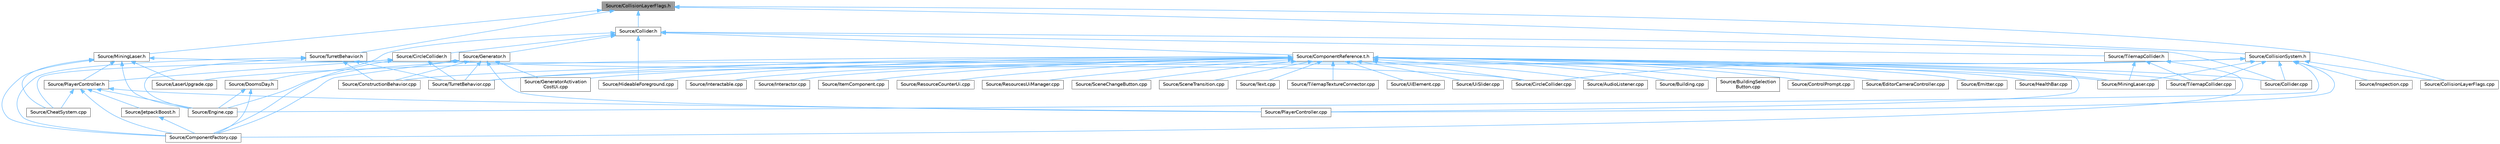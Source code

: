 digraph "Source/CollisionLayerFlags.h"
{
 // LATEX_PDF_SIZE
  bgcolor="transparent";
  edge [fontname=Helvetica,fontsize=10,labelfontname=Helvetica,labelfontsize=10];
  node [fontname=Helvetica,fontsize=10,shape=box,height=0.2,width=0.4];
  Node1 [id="Node000001",label="Source/CollisionLayerFlags.h",height=0.2,width=0.4,color="gray40", fillcolor="grey60", style="filled", fontcolor="black",tooltip="struct that determines which collision layers to interact with"];
  Node1 -> Node2 [id="edge1_Node000001_Node000002",dir="back",color="steelblue1",style="solid",tooltip=" "];
  Node2 [id="Node000002",label="Source/Collider.h",height=0.2,width=0.4,color="grey40", fillcolor="white", style="filled",URL="$de/d94/Collider_8h.html",tooltip="Base component for detecting collisions."];
  Node2 -> Node3 [id="edge2_Node000002_Node000003",dir="back",color="steelblue1",style="solid",tooltip=" "];
  Node3 [id="Node000003",label="Source/CircleCollider.h",height=0.2,width=0.4,color="grey40", fillcolor="white", style="filled",URL="$dc/d8f/CircleCollider_8h.html",tooltip="Circle-shaped collider."];
  Node3 -> Node4 [id="edge3_Node000003_Node000004",dir="back",color="steelblue1",style="solid",tooltip=" "];
  Node4 [id="Node000004",label="Source/CheatSystem.cpp",height=0.2,width=0.4,color="grey40", fillcolor="white", style="filled",URL="$da/d87/CheatSystem_8cpp.html",tooltip="CheatSystem Class definition."];
  Node3 -> Node5 [id="edge4_Node000003_Node000005",dir="back",color="steelblue1",style="solid",tooltip=" "];
  Node5 [id="Node000005",label="Source/CircleCollider.cpp",height=0.2,width=0.4,color="grey40", fillcolor="white", style="filled",URL="$db/db5/CircleCollider_8cpp.html",tooltip="Circle-shaped collider."];
  Node3 -> Node6 [id="edge5_Node000003_Node000006",dir="back",color="steelblue1",style="solid",tooltip=" "];
  Node6 [id="Node000006",label="Source/ComponentFactory.cpp",height=0.2,width=0.4,color="grey40", fillcolor="white", style="filled",URL="$dc/def/ComponentFactory_8cpp.html",tooltip="Definitions for the component factory class."];
  Node3 -> Node7 [id="edge6_Node000003_Node000007",dir="back",color="steelblue1",style="solid",tooltip=" "];
  Node7 [id="Node000007",label="Source/PlayerController.h",height=0.2,width=0.4,color="grey40", fillcolor="white", style="filled",URL="$db/db4/PlayerController_8h.html",tooltip="PlayerController Behaviour Class."];
  Node7 -> Node4 [id="edge7_Node000007_Node000004",dir="back",color="steelblue1",style="solid",tooltip=" "];
  Node7 -> Node6 [id="edge8_Node000007_Node000006",dir="back",color="steelblue1",style="solid",tooltip=" "];
  Node7 -> Node8 [id="edge9_Node000007_Node000008",dir="back",color="steelblue1",style="solid",tooltip=" "];
  Node8 [id="Node000008",label="Source/Engine.cpp",height=0.2,width=0.4,color="grey40", fillcolor="white", style="filled",URL="$d6/d0c/Engine_8cpp.html",tooltip="Engine class."];
  Node7 -> Node9 [id="edge10_Node000007_Node000009",dir="back",color="steelblue1",style="solid",tooltip=" "];
  Node9 [id="Node000009",label="Source/JetpackBoost.h",height=0.2,width=0.4,color="grey40", fillcolor="white", style="filled",URL="$da/d88/JetpackBoost_8h_source.html",tooltip=" "];
  Node9 -> Node6 [id="edge11_Node000009_Node000006",dir="back",color="steelblue1",style="solid",tooltip=" "];
  Node7 -> Node10 [id="edge12_Node000007_Node000010",dir="back",color="steelblue1",style="solid",tooltip=" "];
  Node10 [id="Node000010",label="Source/PlayerController.cpp",height=0.2,width=0.4,color="grey40", fillcolor="white", style="filled",URL="$d3/d7e/PlayerController_8cpp.html",tooltip="PlayerController Behaviour Class."];
  Node3 -> Node11 [id="edge13_Node000003_Node000011",dir="back",color="steelblue1",style="solid",tooltip=" "];
  Node11 [id="Node000011",label="Source/TurretBehavior.cpp",height=0.2,width=0.4,color="grey40", fillcolor="white", style="filled",URL="$dc/d0a/TurretBehavior_8cpp.html",tooltip="Behavior Compenent for Basic Turret"];
  Node2 -> Node12 [id="edge14_Node000002_Node000012",dir="back",color="steelblue1",style="solid",tooltip=" "];
  Node12 [id="Node000012",label="Source/Collider.cpp",height=0.2,width=0.4,color="grey40", fillcolor="white", style="filled",URL="$d5/dab/Collider_8cpp.html",tooltip="Base component for detecting collisions."];
  Node2 -> Node13 [id="edge15_Node000002_Node000013",dir="back",color="steelblue1",style="solid",tooltip=" "];
  Node13 [id="Node000013",label="Source/ComponentReference.t.h",height=0.2,width=0.4,color="grey40", fillcolor="white", style="filled",URL="$da/d20/ComponentReference_8t_8h.html",tooltip="a reference to a component in the scene"];
  Node13 -> Node14 [id="edge16_Node000013_Node000014",dir="back",color="steelblue1",style="solid",tooltip=" "];
  Node14 [id="Node000014",label="Source/AudioListener.cpp",height=0.2,width=0.4,color="grey40", fillcolor="white", style="filled",URL="$d4/da8/AudioListener_8cpp.html",tooltip="Component that picks up spatial audio."];
  Node13 -> Node15 [id="edge17_Node000013_Node000015",dir="back",color="steelblue1",style="solid",tooltip=" "];
  Node15 [id="Node000015",label="Source/Building.cpp",height=0.2,width=0.4,color="grey40", fillcolor="white", style="filled",URL="$da/d23/Building_8cpp.html",tooltip="Building Component Class."];
  Node13 -> Node16 [id="edge18_Node000013_Node000016",dir="back",color="steelblue1",style="solid",tooltip=" "];
  Node16 [id="Node000016",label="Source/BuildingSelection\lButton.cpp",height=0.2,width=0.4,color="grey40", fillcolor="white", style="filled",URL="$db/d86/BuildingSelectionButton_8cpp.html",tooltip="button that selects which building the ConstructionManager should place"];
  Node13 -> Node5 [id="edge19_Node000013_Node000005",dir="back",color="steelblue1",style="solid",tooltip=" "];
  Node13 -> Node12 [id="edge20_Node000013_Node000012",dir="back",color="steelblue1",style="solid",tooltip=" "];
  Node13 -> Node17 [id="edge21_Node000013_Node000017",dir="back",color="steelblue1",style="solid",tooltip=" "];
  Node17 [id="Node000017",label="Source/ConstructionBehavior.cpp",height=0.2,width=0.4,color="grey40", fillcolor="white", style="filled",URL="$d7/ded/ConstructionBehavior_8cpp.html",tooltip="handles the construction of towers and modification of terrain"];
  Node13 -> Node18 [id="edge22_Node000013_Node000018",dir="back",color="steelblue1",style="solid",tooltip=" "];
  Node18 [id="Node000018",label="Source/ControlPrompt.cpp",height=0.2,width=0.4,color="grey40", fillcolor="white", style="filled",URL="$d2/d66/ControlPrompt_8cpp.html",tooltip="Displays a control prompt for an ActionReference."];
  Node13 -> Node19 [id="edge23_Node000013_Node000019",dir="back",color="steelblue1",style="solid",tooltip=" "];
  Node19 [id="Node000019",label="Source/EditorCameraController.cpp",height=0.2,width=0.4,color="grey40", fillcolor="white", style="filled",URL="$d4/d1e/EditorCameraController_8cpp.html",tooltip="controls the camera while in the editor"];
  Node13 -> Node20 [id="edge24_Node000013_Node000020",dir="back",color="steelblue1",style="solid",tooltip=" "];
  Node20 [id="Node000020",label="Source/Emitter.cpp",height=0.2,width=0.4,color="grey40", fillcolor="white", style="filled",URL="$da/d4e/Emitter_8cpp.html",tooltip="Controls timing of particle emissions, and their init data."];
  Node13 -> Node21 [id="edge25_Node000013_Node000021",dir="back",color="steelblue1",style="solid",tooltip=" "];
  Node21 [id="Node000021",label="Source/GeneratorActivation\lCostUi.cpp",height=0.2,width=0.4,color="grey40", fillcolor="white", style="filled",URL="$de/df8/GeneratorActivationCostUi_8cpp.html",tooltip="displays the costs of activating generators"];
  Node13 -> Node22 [id="edge26_Node000013_Node000022",dir="back",color="steelblue1",style="solid",tooltip=" "];
  Node22 [id="Node000022",label="Source/HealthBar.cpp",height=0.2,width=0.4,color="grey40", fillcolor="white", style="filled",URL="$d9/d01/HealthBar_8cpp.html",tooltip="health bar UI that displays offset from an Entity with a Health component"];
  Node13 -> Node23 [id="edge27_Node000013_Node000023",dir="back",color="steelblue1",style="solid",tooltip=" "];
  Node23 [id="Node000023",label="Source/HideableForeground.cpp",height=0.2,width=0.4,color="grey40", fillcolor="white", style="filled",URL="$da/da6/HideableForeground_8cpp.html",tooltip="Component that hides an attached Sprite when it overlaps something."];
  Node13 -> Node24 [id="edge28_Node000013_Node000024",dir="back",color="steelblue1",style="solid",tooltip=" "];
  Node24 [id="Node000024",label="Source/Interactable.cpp",height=0.2,width=0.4,color="grey40", fillcolor="white", style="filled",URL="$dc/dab/Interactable_8cpp.html",tooltip="Component which can be interacted with by pressing a button when nearby."];
  Node13 -> Node25 [id="edge29_Node000013_Node000025",dir="back",color="steelblue1",style="solid",tooltip=" "];
  Node25 [id="Node000025",label="Source/Interactor.cpp",height=0.2,width=0.4,color="grey40", fillcolor="white", style="filled",URL="$de/de6/Interactor_8cpp.html",tooltip="Behavior that can interact with nearby Interactable Components."];
  Node13 -> Node26 [id="edge30_Node000013_Node000026",dir="back",color="steelblue1",style="solid",tooltip=" "];
  Node26 [id="Node000026",label="Source/ItemComponent.cpp",height=0.2,width=0.4,color="grey40", fillcolor="white", style="filled",URL="$d2/d5a/ItemComponent_8cpp.html",tooltip="Item in the world that can be picked up."];
  Node13 -> Node27 [id="edge31_Node000013_Node000027",dir="back",color="steelblue1",style="solid",tooltip=" "];
  Node27 [id="Node000027",label="Source/LaserUpgrade.cpp",height=0.2,width=0.4,color="grey40", fillcolor="white", style="filled",URL="$df/db1/LaserUpgrade_8cpp.html",tooltip="collectable upgrade to the player's MiningLaser"];
  Node13 -> Node28 [id="edge32_Node000013_Node000028",dir="back",color="steelblue1",style="solid",tooltip=" "];
  Node28 [id="Node000028",label="Source/MiningLaser.cpp",height=0.2,width=0.4,color="grey40", fillcolor="white", style="filled",URL="$d6/db4/MiningLaser_8cpp.html",tooltip="Digging laser controllable by an entity."];
  Node13 -> Node10 [id="edge33_Node000013_Node000010",dir="back",color="steelblue1",style="solid",tooltip=" "];
  Node13 -> Node29 [id="edge34_Node000013_Node000029",dir="back",color="steelblue1",style="solid",tooltip=" "];
  Node29 [id="Node000029",label="Source/ResourceCounterUi.cpp",height=0.2,width=0.4,color="grey40", fillcolor="white", style="filled",URL="$d9/dfa/ResourceCounterUi_8cpp.html",tooltip="Ui Component that displays a resource sprite and a count."];
  Node13 -> Node30 [id="edge35_Node000013_Node000030",dir="back",color="steelblue1",style="solid",tooltip=" "];
  Node30 [id="Node000030",label="Source/ResourcesUiManager.cpp",height=0.2,width=0.4,color="grey40", fillcolor="white", style="filled",URL="$dd/d79/ResourcesUiManager_8cpp.html",tooltip="Component that manages the UI for displaying what resources a player currently has."];
  Node13 -> Node31 [id="edge36_Node000013_Node000031",dir="back",color="steelblue1",style="solid",tooltip=" "];
  Node31 [id="Node000031",label="Source/SceneChangeButton.cpp",height=0.2,width=0.4,color="grey40", fillcolor="white", style="filled",URL="$d0/d70/SceneChangeButton_8cpp.html",tooltip="Component that changes the scene when clicked."];
  Node13 -> Node32 [id="edge37_Node000013_Node000032",dir="back",color="steelblue1",style="solid",tooltip=" "];
  Node32 [id="Node000032",label="Source/SceneTransition.cpp",height=0.2,width=0.4,color="grey40", fillcolor="white", style="filled",URL="$d3/dfb/SceneTransition_8cpp.html",tooltip="fades a texture out and in when transitioning between scenes"];
  Node13 -> Node33 [id="edge38_Node000013_Node000033",dir="back",color="steelblue1",style="solid",tooltip=" "];
  Node33 [id="Node000033",label="Source/Text.cpp",height=0.2,width=0.4,color="grey40", fillcolor="white", style="filled",URL="$de/d37/Text_8cpp.html",tooltip="Component that makes use of Tilemap to draw text."];
  Node13 -> Node34 [id="edge39_Node000013_Node000034",dir="back",color="steelblue1",style="solid",tooltip=" "];
  Node34 [id="Node000034",label="Source/TilemapCollider.cpp",height=0.2,width=0.4,color="grey40", fillcolor="white", style="filled",URL="$da/dc8/TilemapCollider_8cpp.html",tooltip="tilemap collider"];
  Node13 -> Node35 [id="edge40_Node000013_Node000035",dir="back",color="steelblue1",style="solid",tooltip=" "];
  Node35 [id="Node000035",label="Source/TilemapTextureConnector.cpp",height=0.2,width=0.4,color="grey40", fillcolor="white", style="filled",URL="$d6/d11/TilemapTextureConnector_8cpp.html",tooltip="Component that uses a parent 'source' tilemap to update a child tilemap with connected textures."];
  Node13 -> Node11 [id="edge41_Node000013_Node000011",dir="back",color="steelblue1",style="solid",tooltip=" "];
  Node13 -> Node36 [id="edge42_Node000013_Node000036",dir="back",color="steelblue1",style="solid",tooltip=" "];
  Node36 [id="Node000036",label="Source/UiElement.cpp",height=0.2,width=0.4,color="grey40", fillcolor="white", style="filled",URL="$df/d62/UiElement_8cpp.html",tooltip="Ui element component."];
  Node13 -> Node37 [id="edge43_Node000013_Node000037",dir="back",color="steelblue1",style="solid",tooltip=" "];
  Node37 [id="Node000037",label="Source/UiSlider.cpp",height=0.2,width=0.4,color="grey40", fillcolor="white", style="filled",URL="$d7/d90/UiSlider_8cpp.html",tooltip="Ui Slider component."];
  Node2 -> Node38 [id="edge44_Node000002_Node000038",dir="back",color="steelblue1",style="solid",tooltip=" "];
  Node38 [id="Node000038",label="Source/DoomsDay.h",height=0.2,width=0.4,color="grey40", fillcolor="white", style="filled",URL="$de/d36/DoomsDay_8h_source.html",tooltip=" "];
  Node38 -> Node6 [id="edge45_Node000038_Node000006",dir="back",color="steelblue1",style="solid",tooltip=" "];
  Node38 -> Node8 [id="edge46_Node000038_Node000008",dir="back",color="steelblue1",style="solid",tooltip=" "];
  Node2 -> Node39 [id="edge47_Node000002_Node000039",dir="back",color="steelblue1",style="solid",tooltip=" "];
  Node39 [id="Node000039",label="Source/Generator.h",height=0.2,width=0.4,color="grey40", fillcolor="white", style="filled",URL="$d9/d12/Generator_8h_source.html",tooltip=" "];
  Node39 -> Node6 [id="edge48_Node000039_Node000006",dir="back",color="steelblue1",style="solid",tooltip=" "];
  Node39 -> Node17 [id="edge49_Node000039_Node000017",dir="back",color="steelblue1",style="solid",tooltip=" "];
  Node39 -> Node8 [id="edge50_Node000039_Node000008",dir="back",color="steelblue1",style="solid",tooltip=" "];
  Node39 -> Node21 [id="edge51_Node000039_Node000021",dir="back",color="steelblue1",style="solid",tooltip=" "];
  Node39 -> Node10 [id="edge52_Node000039_Node000010",dir="back",color="steelblue1",style="solid",tooltip=" "];
  Node39 -> Node11 [id="edge53_Node000039_Node000011",dir="back",color="steelblue1",style="solid",tooltip=" "];
  Node2 -> Node23 [id="edge54_Node000002_Node000023",dir="back",color="steelblue1",style="solid",tooltip=" "];
  Node2 -> Node40 [id="edge55_Node000002_Node000040",dir="back",color="steelblue1",style="solid",tooltip=" "];
  Node40 [id="Node000040",label="Source/TilemapCollider.h",height=0.2,width=0.4,color="grey40", fillcolor="white", style="filled",URL="$d8/d92/TilemapCollider_8h.html",tooltip="tilemap collider"];
  Node40 -> Node6 [id="edge56_Node000040_Node000006",dir="back",color="steelblue1",style="solid",tooltip=" "];
  Node40 -> Node28 [id="edge57_Node000040_Node000028",dir="back",color="steelblue1",style="solid",tooltip=" "];
  Node40 -> Node34 [id="edge58_Node000040_Node000034",dir="back",color="steelblue1",style="solid",tooltip=" "];
  Node1 -> Node41 [id="edge59_Node000001_Node000041",dir="back",color="steelblue1",style="solid",tooltip=" "];
  Node41 [id="Node000041",label="Source/CollisionLayerFlags.cpp",height=0.2,width=0.4,color="grey40", fillcolor="white", style="filled",URL="$d5/d4a/CollisionLayerFlags_8cpp.html",tooltip="struct that determines which collision layers to interact with"];
  Node1 -> Node42 [id="edge60_Node000001_Node000042",dir="back",color="steelblue1",style="solid",tooltip=" "];
  Node42 [id="Node000042",label="Source/CollisionSystem.h",height=0.2,width=0.4,color="grey40", fillcolor="white", style="filled",URL="$d5/d1a/CollisionSystem_8h.html",tooltip="The CollisionSystem is responsible for checking for collisions between Different Colliders."];
  Node42 -> Node5 [id="edge61_Node000042_Node000005",dir="back",color="steelblue1",style="solid",tooltip=" "];
  Node42 -> Node12 [id="edge62_Node000042_Node000012",dir="back",color="steelblue1",style="solid",tooltip=" "];
  Node42 -> Node41 [id="edge63_Node000042_Node000041",dir="back",color="steelblue1",style="solid",tooltip=" "];
  Node42 -> Node8 [id="edge64_Node000042_Node000008",dir="back",color="steelblue1",style="solid",tooltip=" "];
  Node42 -> Node43 [id="edge65_Node000042_Node000043",dir="back",color="steelblue1",style="solid",tooltip=" "];
  Node43 [id="Node000043",label="Source/Inspection.cpp",height=0.2,width=0.4,color="grey40", fillcolor="white", style="filled",URL="$da/dbb/Inspection_8cpp.html",tooltip="Helper methods for inspecting things."];
  Node42 -> Node28 [id="edge66_Node000042_Node000028",dir="back",color="steelblue1",style="solid",tooltip=" "];
  Node42 -> Node10 [id="edge67_Node000042_Node000010",dir="back",color="steelblue1",style="solid",tooltip=" "];
  Node42 -> Node34 [id="edge68_Node000042_Node000034",dir="back",color="steelblue1",style="solid",tooltip=" "];
  Node42 -> Node11 [id="edge69_Node000042_Node000011",dir="back",color="steelblue1",style="solid",tooltip=" "];
  Node1 -> Node44 [id="edge70_Node000001_Node000044",dir="back",color="steelblue1",style="solid",tooltip=" "];
  Node44 [id="Node000044",label="Source/MiningLaser.h",height=0.2,width=0.4,color="grey40", fillcolor="white", style="filled",URL="$da/d13/MiningLaser_8h.html",tooltip="Digging laser controllable by an entity."];
  Node44 -> Node4 [id="edge71_Node000044_Node000004",dir="back",color="steelblue1",style="solid",tooltip=" "];
  Node44 -> Node6 [id="edge72_Node000044_Node000006",dir="back",color="steelblue1",style="solid",tooltip=" "];
  Node44 -> Node8 [id="edge73_Node000044_Node000008",dir="back",color="steelblue1",style="solid",tooltip=" "];
  Node44 -> Node27 [id="edge74_Node000044_Node000027",dir="back",color="steelblue1",style="solid",tooltip=" "];
  Node44 -> Node28 [id="edge75_Node000044_Node000028",dir="back",color="steelblue1",style="solid",tooltip=" "];
  Node44 -> Node7 [id="edge76_Node000044_Node000007",dir="back",color="steelblue1",style="solid",tooltip=" "];
  Node1 -> Node45 [id="edge77_Node000001_Node000045",dir="back",color="steelblue1",style="solid",tooltip=" "];
  Node45 [id="Node000045",label="Source/TurretBehavior.h",height=0.2,width=0.4,color="grey40", fillcolor="white", style="filled",URL="$dc/df7/TurretBehavior_8h_source.html",tooltip=" "];
  Node45 -> Node6 [id="edge78_Node000045_Node000006",dir="back",color="steelblue1",style="solid",tooltip=" "];
  Node45 -> Node17 [id="edge79_Node000045_Node000017",dir="back",color="steelblue1",style="solid",tooltip=" "];
  Node45 -> Node8 [id="edge80_Node000045_Node000008",dir="back",color="steelblue1",style="solid",tooltip=" "];
  Node45 -> Node11 [id="edge81_Node000045_Node000011",dir="back",color="steelblue1",style="solid",tooltip=" "];
}
